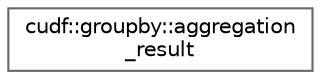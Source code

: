 digraph "类继承关系图"
{
 // LATEX_PDF_SIZE
  bgcolor="transparent";
  edge [fontname=Helvetica,fontsize=10,labelfontname=Helvetica,labelfontsize=10];
  node [fontname=Helvetica,fontsize=10,shape=box,height=0.2,width=0.4];
  rankdir="LR";
  Node0 [id="Node000000",label="cudf::groupby::aggregation\l_result",height=0.2,width=0.4,color="grey40", fillcolor="white", style="filled",URL="$structcudf_1_1groupby_1_1aggregation__result.html",tooltip="The result(s) of an aggregation_request"];
}
